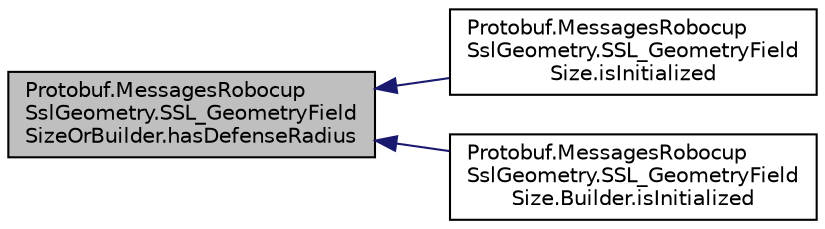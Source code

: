 digraph "Protobuf.MessagesRobocupSslGeometry.SSL_GeometryFieldSizeOrBuilder.hasDefenseRadius"
{
 // INTERACTIVE_SVG=YES
  edge [fontname="Helvetica",fontsize="10",labelfontname="Helvetica",labelfontsize="10"];
  node [fontname="Helvetica",fontsize="10",shape=record];
  rankdir="LR";
  Node1 [label="Protobuf.MessagesRobocup\lSslGeometry.SSL_GeometryField\lSizeOrBuilder.hasDefenseRadius",height=0.2,width=0.4,color="black", fillcolor="grey75", style="filled", fontcolor="black"];
  Node1 -> Node2 [dir="back",color="midnightblue",fontsize="10",style="solid",fontname="Helvetica"];
  Node2 [label="Protobuf.MessagesRobocup\lSslGeometry.SSL_GeometryField\lSize.isInitialized",height=0.2,width=0.4,color="black", fillcolor="white", style="filled",URL="$dc/d07/class_protobuf_1_1_messages_robocup_ssl_geometry_1_1_s_s_l___geometry_field_size.html#aaa8e581d011781e80e99e1ad0a58f2d7"];
  Node1 -> Node3 [dir="back",color="midnightblue",fontsize="10",style="solid",fontname="Helvetica"];
  Node3 [label="Protobuf.MessagesRobocup\lSslGeometry.SSL_GeometryField\lSize.Builder.isInitialized",height=0.2,width=0.4,color="black", fillcolor="white", style="filled",URL="$d8/d41/class_protobuf_1_1_messages_robocup_ssl_geometry_1_1_s_s_l___geometry_field_size_1_1_builder.html#adcb25b30d979c8423d1a528394c02a83"];
}
